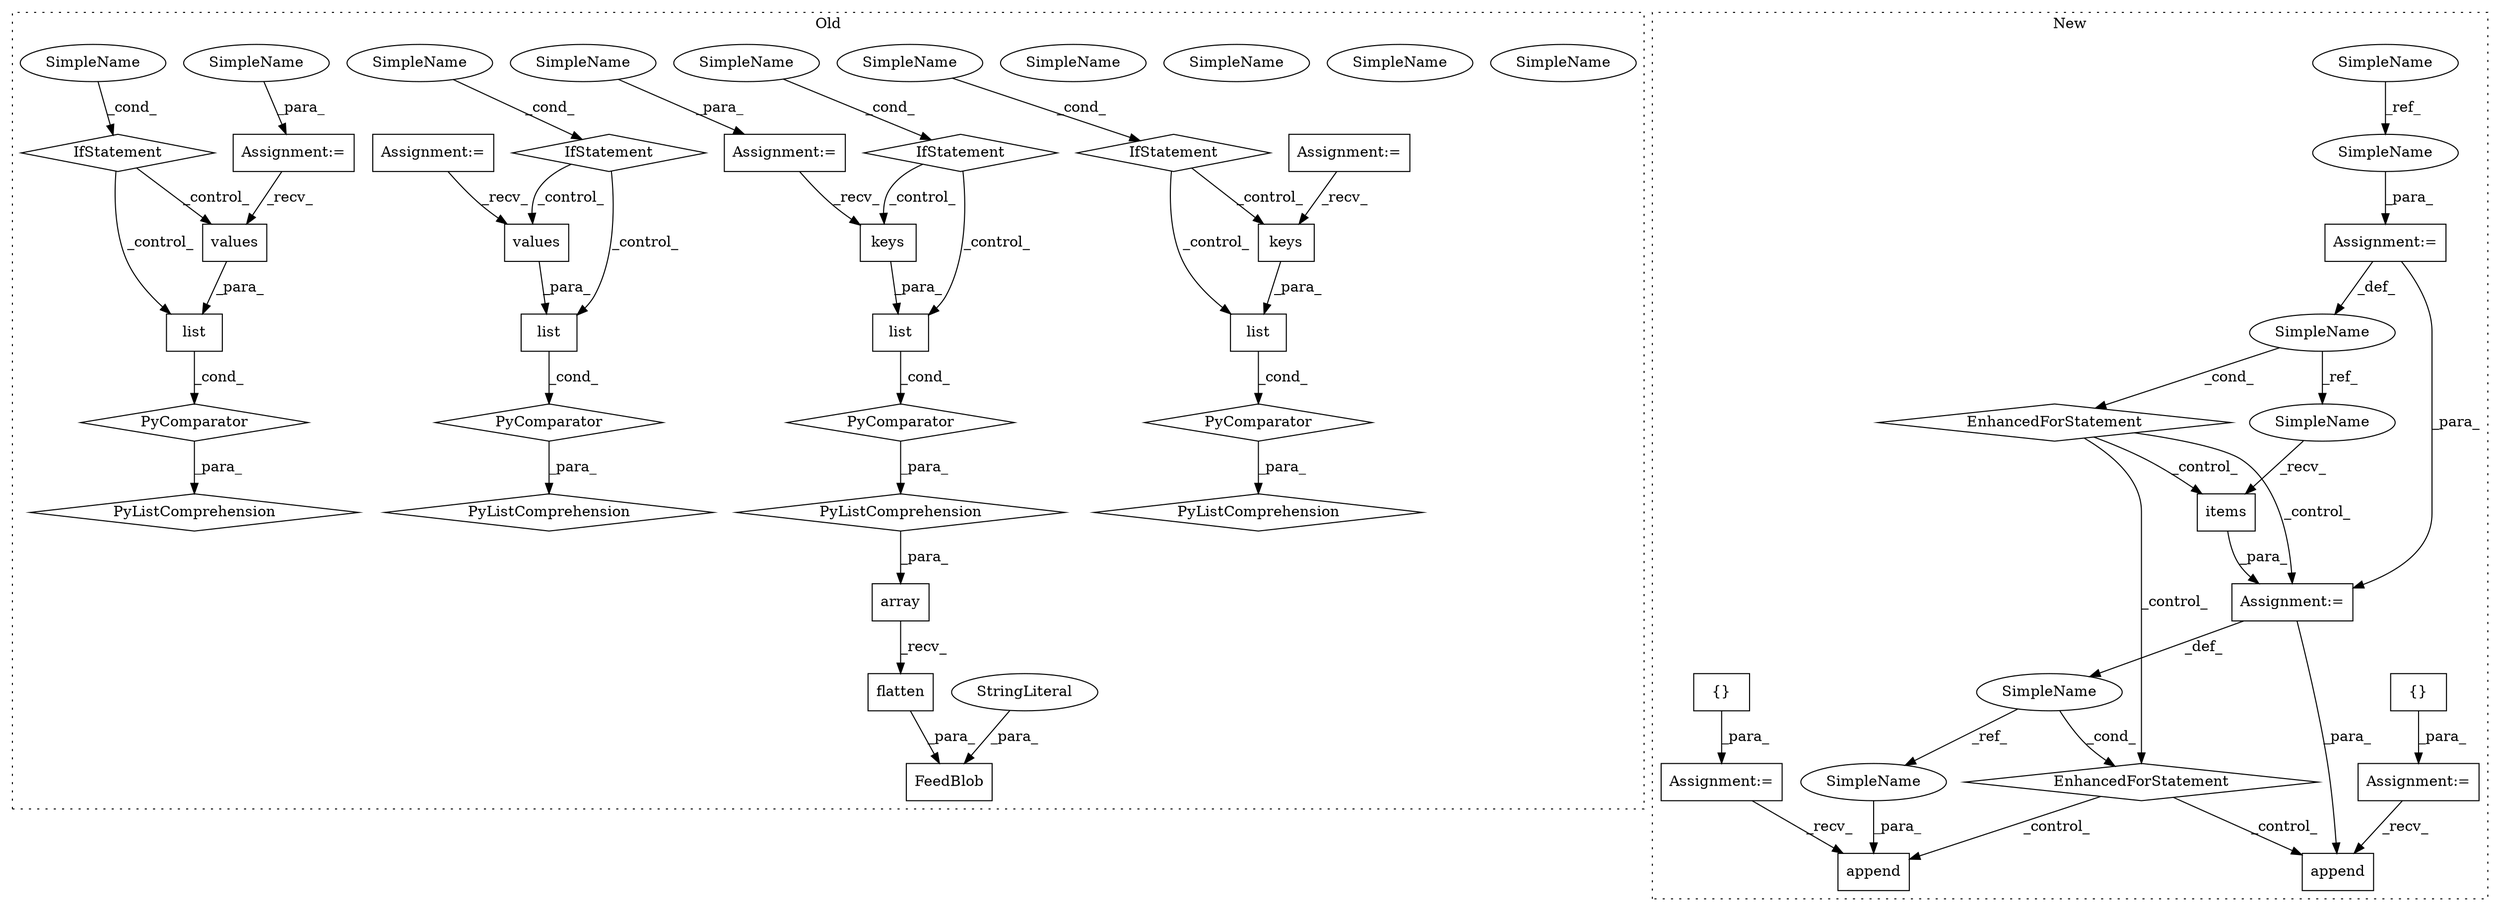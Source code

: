 digraph G {
subgraph cluster0 {
1 [label="flatten" a="32" s="2569" l="9" shape="box"];
8 [label="Assignment:=" a="7" s="2519" l="34" shape="box"];
9 [label="array" a="32" s="2422,2567" l="19,1" shape="box"];
10 [label="PyListComprehension" a="109" s="2441" l="120" shape="diamond"];
11 [label="PyComparator" a="113" s="2519" l="34" shape="diamond"];
12 [label="keys" a="32" s="2448" l="6" shape="box"];
13 [label="keys" a="32" s="1781" l="6" shape="box"];
16 [label="values" a="32" s="1993" l="8" shape="box"];
17 [label="list" a="32" s="2659,2674" l="5,1" shape="box"];
18 [label="values" a="32" s="2666" l="8" shape="box"];
19 [label="SimpleName" a="42" s="2768" l="5" shape="ellipse"];
20 [label="list" a="32" s="1986,2001" l="5,1" shape="box"];
21 [label="SimpleName" a="42" s="2091" l="5" shape="ellipse"];
22 [label="list" a="32" s="1774,1787" l="5,1" shape="box"];
23 [label="SimpleName" a="42" s="1877" l="5" shape="ellipse"];
24 [label="list" a="32" s="2441,2454" l="5,1" shape="box"];
25 [label="SimpleName" a="42" s="2548" l="5" shape="ellipse"];
26 [label="PyListComprehension" a="109" s="1774" l="116" shape="diamond"];
27 [label="PyComparator" a="113" s="1846" l="36" shape="diamond"];
28 [label="PyListComprehension" a="109" s="2659" l="122" shape="diamond"];
29 [label="PyComparator" a="113" s="2739" l="34" shape="diamond"];
30 [label="PyListComprehension" a="109" s="1986" l="118" shape="diamond"];
31 [label="PyComparator" a="113" s="2060" l="36" shape="diamond"];
33 [label="Assignment:=" a="7" s="2739" l="34" shape="box"];
34 [label="IfStatement" a="25" s="2739" l="34" shape="diamond"];
35 [label="FeedBlob" a="32" s="2381,2578" l="9,1" shape="box"];
36 [label="StringLiteral" a="45" s="2390" l="25" shape="ellipse"];
37 [label="IfStatement" a="25" s="1846" l="36" shape="diamond"];
38 [label="Assignment:=" a="7" s="1846" l="36" shape="box"];
39 [label="IfStatement" a="25" s="2060" l="36" shape="diamond"];
41 [label="Assignment:=" a="7" s="2060" l="36" shape="box"];
42 [label="IfStatement" a="25" s="2519" l="34" shape="diamond"];
50 [label="SimpleName" a="42" s="2548" l="5" shape="ellipse"];
51 [label="SimpleName" a="42" s="1877" l="5" shape="ellipse"];
52 [label="SimpleName" a="42" s="2768" l="5" shape="ellipse"];
53 [label="SimpleName" a="42" s="2091" l="5" shape="ellipse"];
54 [label="SimpleName" a="42" s="2526" l="18" shape="ellipse"];
55 [label="SimpleName" a="42" s="2746" l="18" shape="ellipse"];
label = "Old";
style="dotted";
}
subgraph cluster1 {
2 [label="append" a="32" s="2731,2739" l="7,1" shape="box"];
3 [label="Assignment:=" a="7" s="2447" l="1" shape="box"];
4 [label="{}" a="4" s="2457" l="2" shape="box"];
5 [label="Assignment:=" a="7" s="2503,2592" l="57,2" shape="box"];
6 [label="EnhancedForStatement" a="70" s="2503,2592" l="57,2" shape="diamond"];
7 [label="SimpleName" a="42" s="2564" l="7" shape="ellipse"];
14 [label="SimpleName" a="42" s="2683" l="1" shape="ellipse"];
15 [label="EnhancedForStatement" a="70" s="2604,2702" l="75,2" shape="diamond"];
32 [label="SimpleName" a="42" s="1454" l="18" shape="ellipse"];
40 [label="items" a="32" s="2695" l="7" shape="box"];
43 [label="Assignment:=" a="7" s="2604,2702" l="75,2" shape="box"];
44 [label="append" a="32" s="2769,2777" l="7,1" shape="box"];
45 [label="{}" a="4" s="2493" l="2" shape="box"];
46 [label="Assignment:=" a="7" s="2483" l="1" shape="box"];
47 [label="SimpleName" a="42" s="2687" l="7" shape="ellipse"];
48 [label="SimpleName" a="42" s="2776" l="1" shape="ellipse"];
49 [label="SimpleName" a="42" s="2574" l="18" shape="ellipse"];
label = "New";
style="dotted";
}
1 -> 35 [label="_para_"];
3 -> 2 [label="_recv_"];
4 -> 3 [label="_para_"];
5 -> 43 [label="_para_"];
5 -> 7 [label="_def_"];
6 -> 43 [label="_control_"];
6 -> 40 [label="_control_"];
6 -> 15 [label="_control_"];
7 -> 6 [label="_cond_"];
7 -> 47 [label="_ref_"];
8 -> 12 [label="_recv_"];
9 -> 1 [label="_recv_"];
10 -> 9 [label="_para_"];
11 -> 10 [label="_para_"];
12 -> 24 [label="_para_"];
13 -> 22 [label="_para_"];
14 -> 15 [label="_cond_"];
14 -> 48 [label="_ref_"];
15 -> 2 [label="_control_"];
15 -> 44 [label="_control_"];
16 -> 20 [label="_para_"];
17 -> 29 [label="_cond_"];
18 -> 17 [label="_para_"];
20 -> 31 [label="_cond_"];
22 -> 27 [label="_cond_"];
24 -> 11 [label="_cond_"];
27 -> 26 [label="_para_"];
29 -> 28 [label="_para_"];
31 -> 30 [label="_para_"];
32 -> 49 [label="_ref_"];
33 -> 18 [label="_recv_"];
34 -> 17 [label="_control_"];
34 -> 18 [label="_control_"];
36 -> 35 [label="_para_"];
37 -> 22 [label="_control_"];
37 -> 13 [label="_control_"];
38 -> 13 [label="_recv_"];
39 -> 16 [label="_control_"];
39 -> 20 [label="_control_"];
40 -> 43 [label="_para_"];
41 -> 16 [label="_recv_"];
42 -> 12 [label="_control_"];
42 -> 24 [label="_control_"];
43 -> 2 [label="_para_"];
43 -> 14 [label="_def_"];
45 -> 46 [label="_para_"];
46 -> 44 [label="_recv_"];
47 -> 40 [label="_recv_"];
48 -> 44 [label="_para_"];
49 -> 5 [label="_para_"];
50 -> 42 [label="_cond_"];
51 -> 37 [label="_cond_"];
52 -> 34 [label="_cond_"];
53 -> 39 [label="_cond_"];
54 -> 8 [label="_para_"];
55 -> 33 [label="_para_"];
}